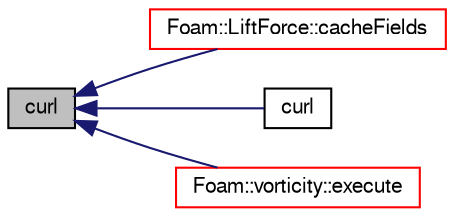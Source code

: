 digraph "curl"
{
  bgcolor="transparent";
  edge [fontname="FreeSans",fontsize="10",labelfontname="FreeSans",labelfontsize="10"];
  node [fontname="FreeSans",fontsize="10",shape=record];
  rankdir="LR";
  Node1952 [label="curl",height=0.2,width=0.4,color="black", fillcolor="grey75", style="filled", fontcolor="black"];
  Node1952 -> Node1953 [dir="back",color="midnightblue",fontsize="10",style="solid",fontname="FreeSans"];
  Node1953 [label="Foam::LiftForce::cacheFields",height=0.2,width=0.4,color="red",URL="$a24134.html#a6005414ac27ae3e0b5a783ba216c1906",tooltip="Cache fields. "];
  Node1952 -> Node1955 [dir="back",color="midnightblue",fontsize="10",style="solid",fontname="FreeSans"];
  Node1955 [label="curl",height=0.2,width=0.4,color="black",URL="$a21134.html#a0e63cae50a81310f06ab0000dcca910d"];
  Node1952 -> Node1956 [dir="back",color="midnightblue",fontsize="10",style="solid",fontname="FreeSans"];
  Node1956 [label="Foam::vorticity::execute",height=0.2,width=0.4,color="red",URL="$a28926.html#a61af3e60b94ae3e748f6fbac1e794af7",tooltip="Execute, currently does nothing. "];
}
